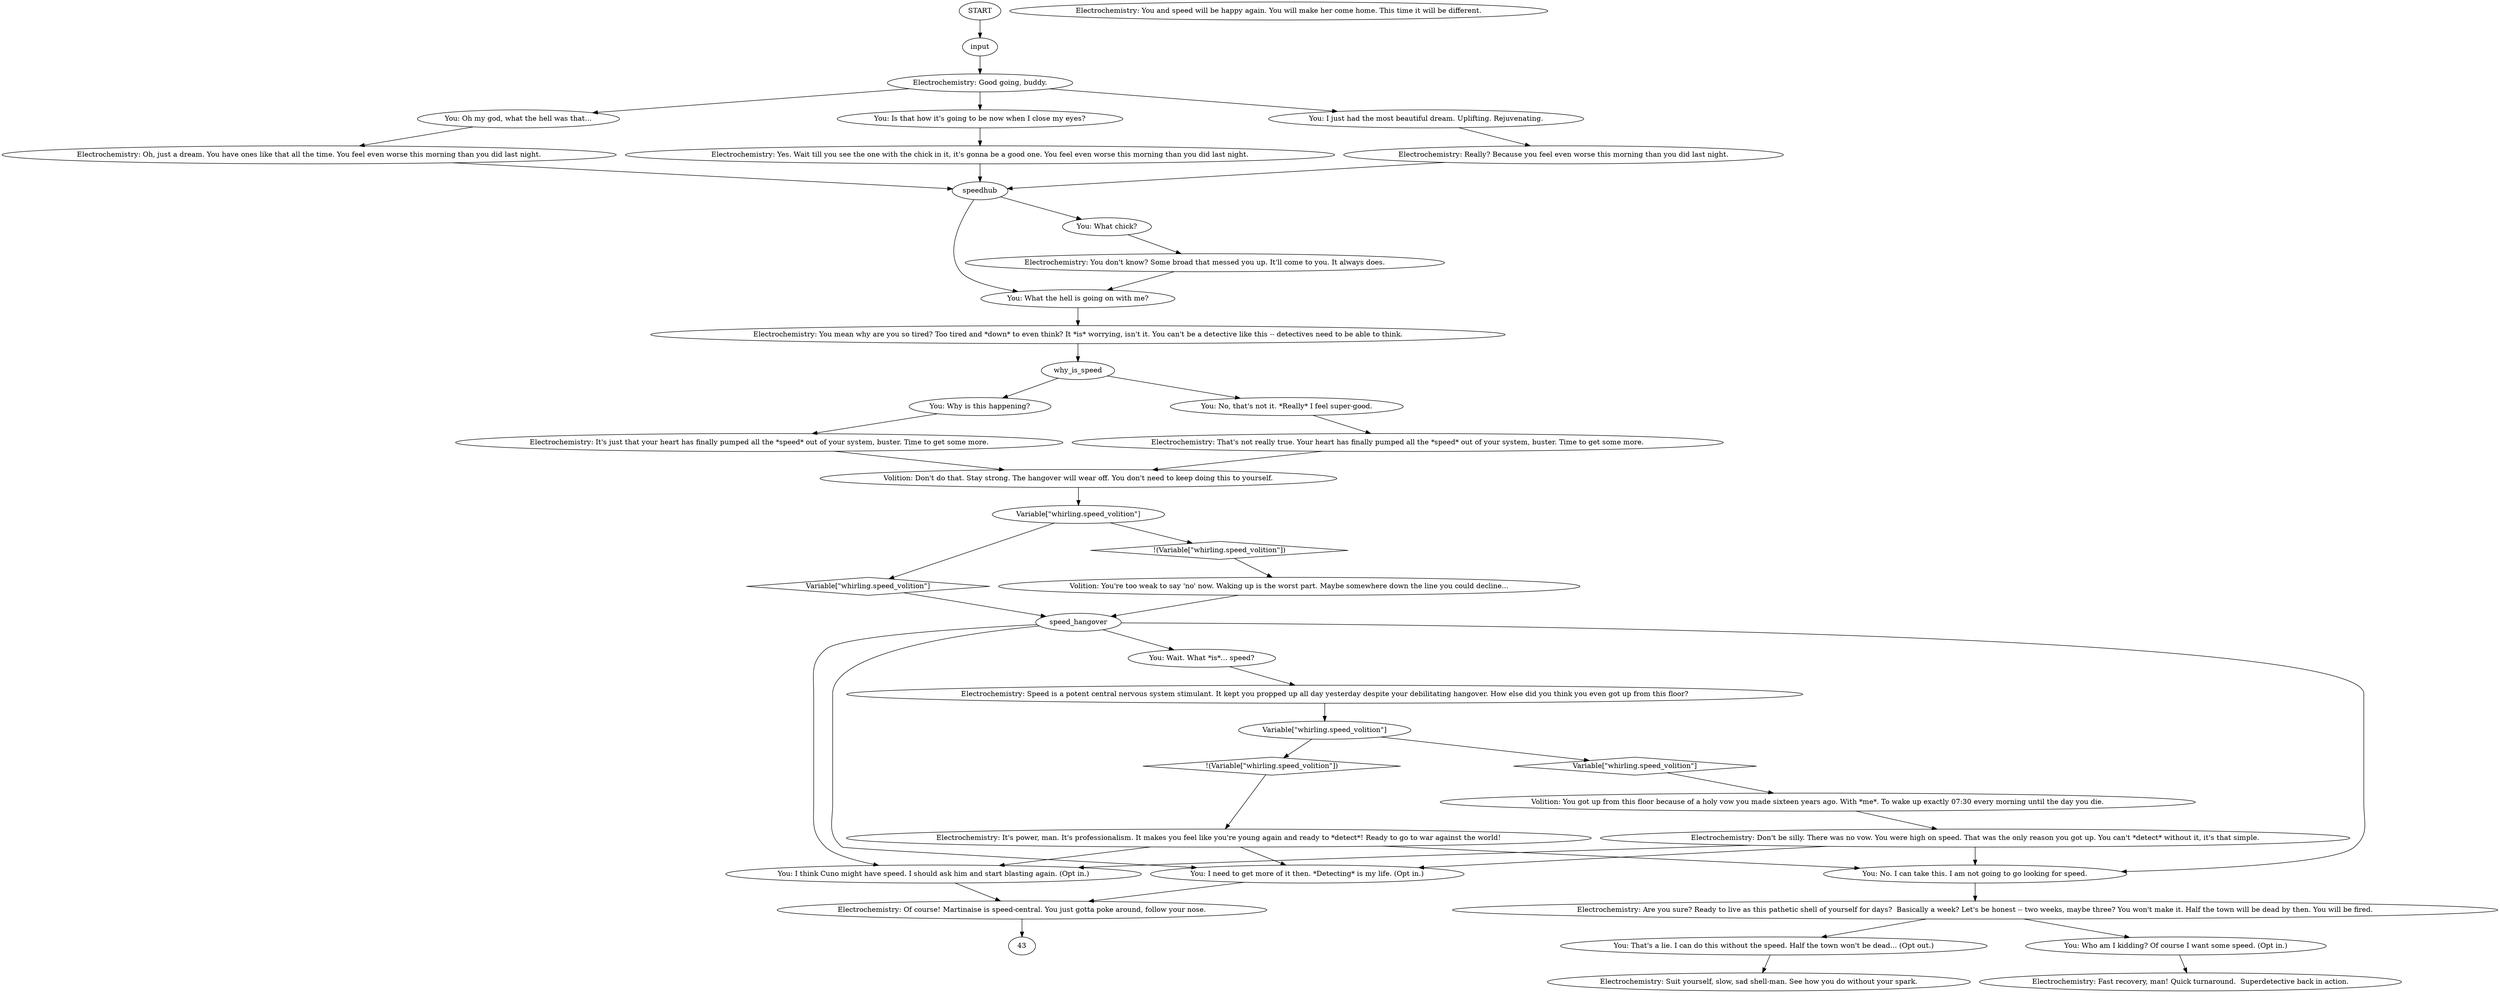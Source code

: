 # WHIRLING F2 ORB / speed hangover
# Electrochemistry informs you that you're low on amphetamines in your bloodstream.
# ==================================================
digraph G {
	  0 [label="START"];
	  1 [label="input"];
	  2 [label="Electrochemistry: Speed is a potent central nervous system stimulant. It kept you propped up all day yesterday despite your debilitating hangover. How else did you think you even got up from this floor?"];
	  3 [label="You: What chick?"];
	  4 [label="speed_hangover"];
	  5 [label="You: I need to get more of it then. *Detecting* is my life. (Opt in.)"];
	  6 [label="You: No, that's not it. *Really* I feel super-good."];
	  7 [label="You: No. I can take this. I am not going to go looking for speed."];
	  8 [label="You: Who am I kidding? Of course I want some speed. (Opt in.)"];
	  9 [label="Electrochemistry: It's power, man. It's professionalism. It makes you feel like you're young again and ready to *detect*! Ready to go to war against the world!"];
	  10 [label="You: Is that how it's going to be now when I close my eyes?"];
	  11 [label="Electrochemistry: Oh, just a dream. You have ones like that all the time. You feel even worse this morning than you did last night."];
	  12 [label="Electrochemistry: Yes. Wait till you see the one with the chick in it, it's gonna be a good one. You feel even worse this morning than you did last night."];
	  13 [label="why_is_speed"];
	  14 [label="You: Why is this happening?"];
	  15 [label="You: I think Cuno might have speed. I should ask him and start blasting again. (Opt in.)"];
	  16 [label="speedhub"];
	  17 [label="Electrochemistry: Suit yourself, slow, sad shell-man. See how you do without your spark."];
	  18 [label="Electrochemistry: Are you sure? Ready to live as this pathetic shell of yourself for days?  Basically a week? Let's be honest -- two weeks, maybe three? You won't make it. Half the town will be dead by then. You will be fired."];
	  19 [label="Electrochemistry: Fast recovery, man! Quick turnaround.  Superdetective back in action."];
	  20 [label="Variable[\"whirling.speed_volition\"]"];
	  21 [label="Variable[\"whirling.speed_volition\"]", shape=diamond];
	  22 [label="!(Variable[\"whirling.speed_volition\"])", shape=diamond];
	  23 [label="Electrochemistry: You mean why are you so tired? Too tired and *down* to even think? It *is* worrying, isn't it. You can't be a detective like this -- detectives need to be able to think."];
	  24 [label="Electrochemistry: It's just that your heart has finally pumped all the *speed* out of your system, buster. Time to get some more."];
	  25 [label="You: Oh my god, what the hell was that..."];
	  26 [label="Electrochemistry: Don't be silly. There was no vow. You were high on speed. That was the only reason you got up. You can't *detect* without it, it's that simple."];
	  27 [label="Volition: Don't do that. Stay strong. The hangover will wear off. You don't need to keep doing this to yourself."];
	  28 [label="Electrochemistry: Of course! Martinaise is speed-central. You just gotta poke around, follow your nose."];
	  29 [label="Electrochemistry: That's not really true. Your heart has finally pumped all the *speed* out of your system, buster. Time to get some more."];
	  30 [label="You: What the hell is going on with me?"];
	  31 [label="You: I just had the most beautiful dream. Uplifting. Rejuvenating."];
	  32 [label="Electrochemistry: Really? Because you feel even worse this morning than you did last night."];
	  33 [label="Volition: You got up from this floor because of a holy vow you made sixteen years ago. With *me*. To wake up exactly 07:30 every morning until the day you die."];
	  34 [label="Electrochemistry: Good going, buddy."];
	  35 [label="You: That's a lie. I can do this without the speed. Half the town won't be dead... (Opt out.)"];
	  36 [label="Electrochemistry: You don't know? Some broad that messed you up. It'll come to you. It always does."];
	  37 [label="Variable[\"whirling.speed_volition\"]"];
	  38 [label="Variable[\"whirling.speed_volition\"]", shape=diamond];
	  39 [label="!(Variable[\"whirling.speed_volition\"])", shape=diamond];
	  40 [label="Volition: You're too weak to say 'no' now. Waking up is the worst part. Maybe somewhere down the line you could decline..."];
	  41 [label="You: Wait. What *is*... speed?"];
	  42 [label="Electrochemistry: You and speed will be happy again. You will make her come home. This time it will be different."];
	  0 -> 1
	  1 -> 34
	  2 -> 20
	  3 -> 36
	  4 -> 41
	  4 -> 7
	  4 -> 5
	  4 -> 15
	  5 -> 28
	  6 -> 29
	  7 -> 18
	  8 -> 19
	  9 -> 7
	  9 -> 5
	  9 -> 15
	  10 -> 12
	  11 -> 16
	  12 -> 16
	  13 -> 14
	  13 -> 6
	  14 -> 24
	  15 -> 28
	  16 -> 3
	  16 -> 30
	  18 -> 8
	  18 -> 35
	  20 -> 21
	  20 -> 22
	  21 -> 33
	  22 -> 9
	  23 -> 13
	  24 -> 27
	  25 -> 11
	  26 -> 7
	  26 -> 5
	  26 -> 15
	  27 -> 37
	  28 -> 43
	  29 -> 27
	  30 -> 23
	  31 -> 32
	  32 -> 16
	  33 -> 26
	  34 -> 25
	  34 -> 10
	  34 -> 31
	  35 -> 17
	  36 -> 30
	  37 -> 38
	  37 -> 39
	  38 -> 4
	  39 -> 40
	  40 -> 4
	  41 -> 2
}

